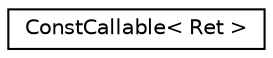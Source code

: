digraph "Graphical Class Hierarchy"
{
  edge [fontname="Helvetica",fontsize="10",labelfontname="Helvetica",labelfontsize="10"];
  node [fontname="Helvetica",fontsize="10",shape=record];
  rankdir="LR";
  Node0 [label="ConstCallable\< Ret \>",height=0.2,width=0.4,color="black", fillcolor="white", style="filled",URL="$struct_const_callable.html"];
}
